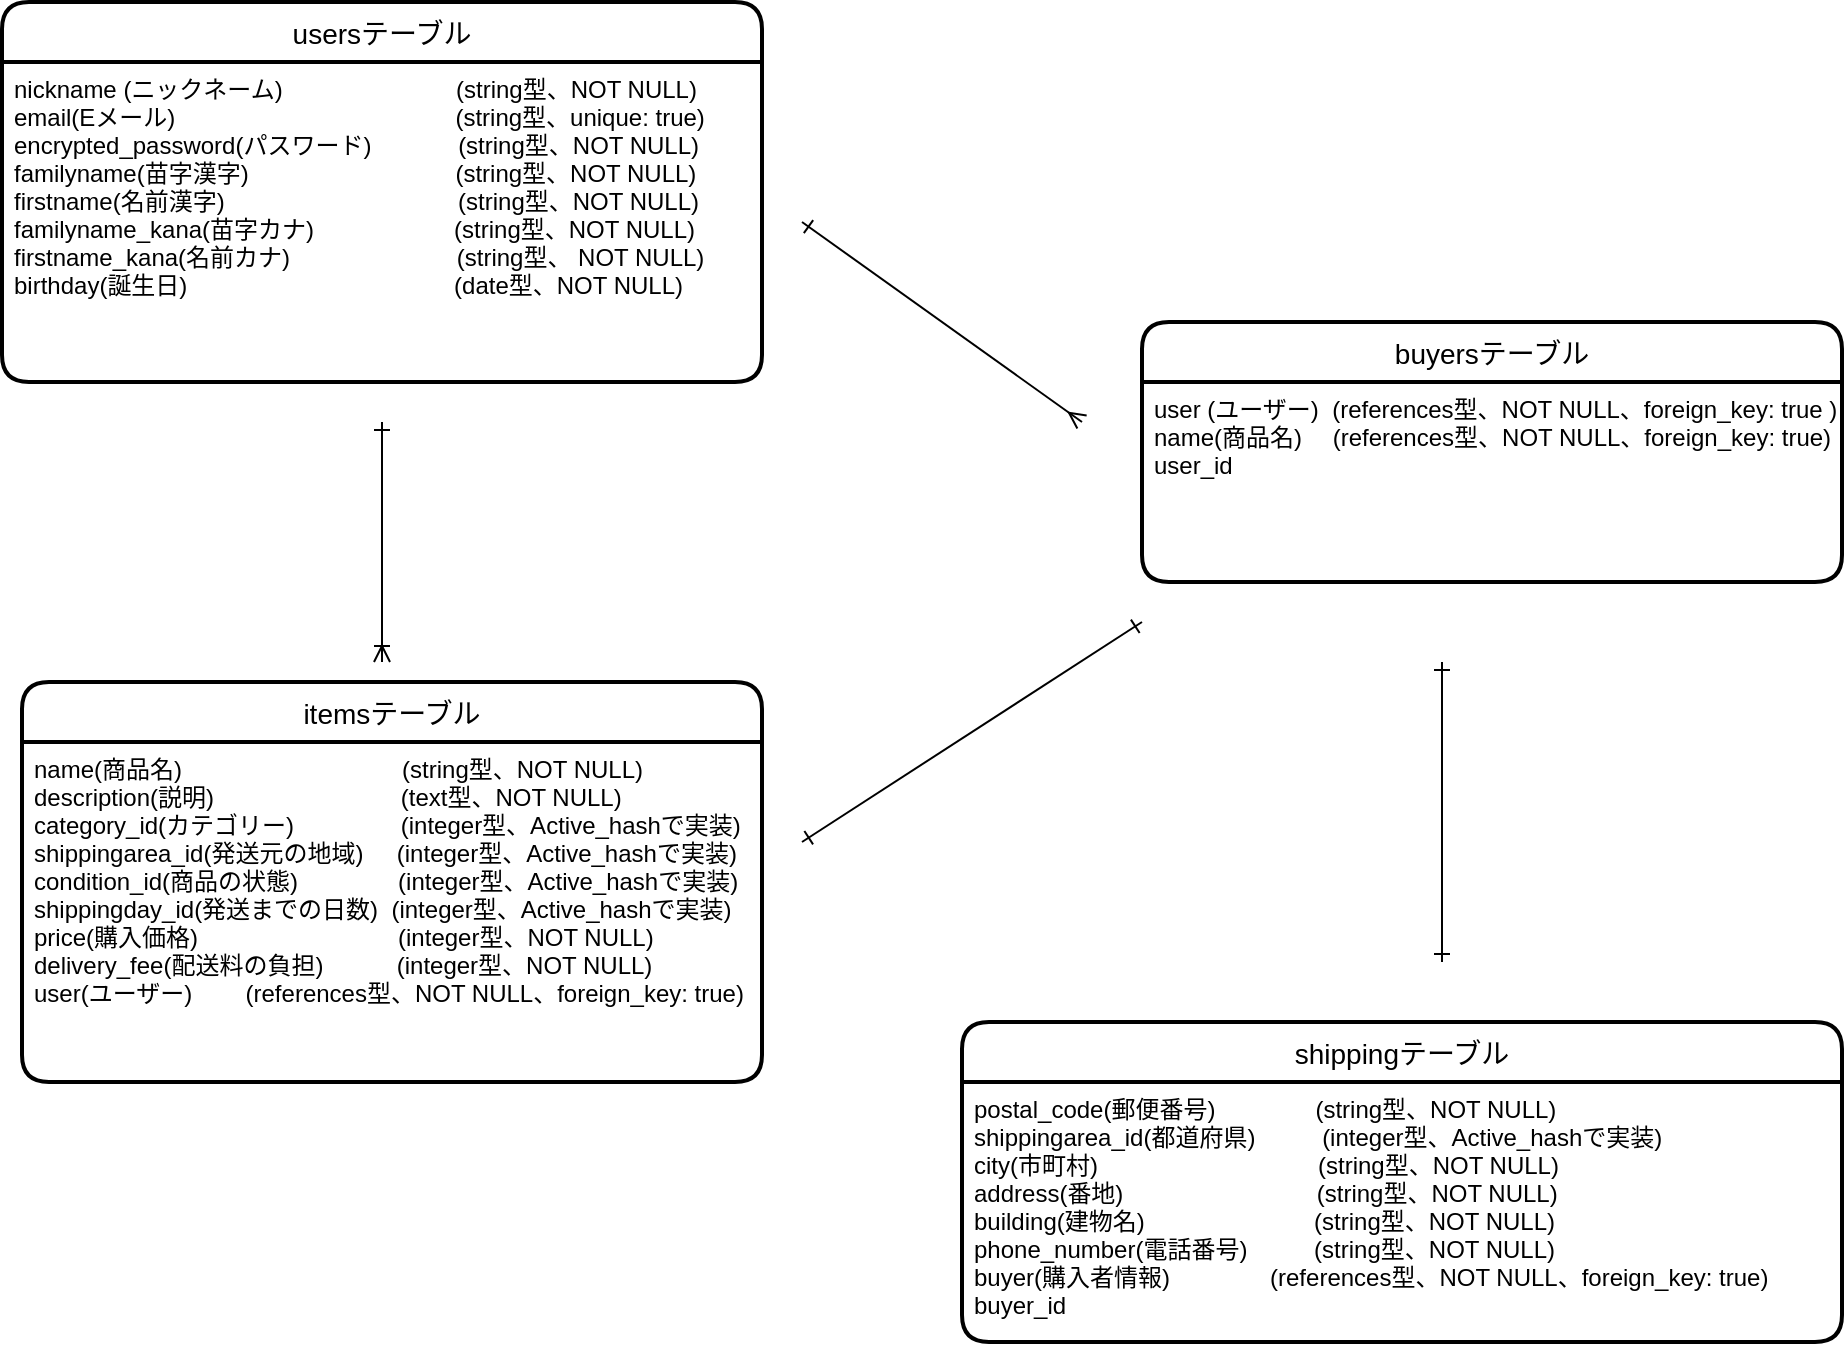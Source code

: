 <mxfile version="14.2.4" type="embed">
    <diagram id="60UPEPc2DFj4A5JT7lhN" name="ページ1">
        <mxGraphModel dx="1074" dy="706" grid="1" gridSize="10" guides="1" tooltips="1" connect="1" arrows="1" fold="1" page="1" pageScale="1" pageWidth="850" pageHeight="1100" math="0" shadow="0">
            <root>
                <mxCell id="0"/>
                <mxCell id="1" parent="0"/>
                <mxCell id="18" value="usersテーブル" style="swimlane;childLayout=stackLayout;horizontal=1;startSize=30;horizontalStack=0;rounded=1;fontSize=14;fontStyle=0;strokeWidth=2;resizeParent=0;resizeLast=1;shadow=0;dashed=0;align=center;" vertex="1" parent="1">
                    <mxGeometry x="40" y="10" width="380" height="190" as="geometry"/>
                </mxCell>
                <mxCell id="19" value="nickname (ニックネーム)                          (string型、NOT NULL)&#10;email(Eメール)                                          (string型、unique: true)&#10;encrypted_password(パスワード)             (string型、NOT NULL)&#10;familyname(苗字漢字)                               (string型、NOT NULL)&#10;firstname(名前漢字)                                   (string型、NOT NULL)&#10;familyname_kana(苗字カナ)                     (string型、NOT NULL)&#10;firstname_kana(名前カナ)                         (string型、 NOT NULL)&#10;birthday(誕生日)                                        (date型、NOT NULL)&#10;" style="align=left;strokeColor=none;fillColor=none;spacingLeft=4;fontSize=12;verticalAlign=top;resizable=0;rotatable=0;part=1;" vertex="1" parent="18">
                    <mxGeometry y="30" width="380" height="160" as="geometry"/>
                </mxCell>
                <mxCell id="22" value="itemsテーブル" style="swimlane;childLayout=stackLayout;horizontal=1;startSize=30;horizontalStack=0;rounded=1;fontSize=14;fontStyle=0;strokeWidth=2;resizeParent=0;resizeLast=1;shadow=0;dashed=0;align=center;" vertex="1" parent="1">
                    <mxGeometry x="50" y="350" width="370" height="200" as="geometry"/>
                </mxCell>
                <mxCell id="23" value="name(商品名)                                 (string型、NOT NULL)&#10;description(説明)                            (text型、NOT NULL) &#10;category_id(カテゴリー)                (integer型、Active_hashで実装)&#10;shippingarea_id(発送元の地域)     (integer型、Active_hashで実装)&#10;condition_id(商品の状態)               (integer型、Active_hashで実装)&#10;shippingday_id(発送までの日数)  (integer型、Active_hashで実装)&#10;price(購入価格)                              (integer型、NOT NULL)&#10;delivery_fee(配送料の負担)           (integer型、NOT NULL)&#10;user(ユーザー)        (references型、NOT NULL、foreign_key: true)&#10;" style="align=left;strokeColor=none;fillColor=none;spacingLeft=4;fontSize=12;verticalAlign=top;resizable=0;rotatable=0;part=1;" vertex="1" parent="22">
                    <mxGeometry y="30" width="370" height="170" as="geometry"/>
                </mxCell>
                <mxCell id="24" value="shippingテーブル" style="swimlane;childLayout=stackLayout;horizontal=1;startSize=30;horizontalStack=0;rounded=1;fontSize=14;fontStyle=0;strokeWidth=2;resizeParent=0;resizeLast=1;shadow=0;dashed=0;align=center;" vertex="1" parent="1">
                    <mxGeometry x="520" y="520" width="440" height="160" as="geometry"/>
                </mxCell>
                <mxCell id="25" value="postal_code(郵便番号)               (string型、NOT NULL)&#10;shippingarea_id(都道府県)          (integer型、Active_hashで実装)&#10;city(市町村)                                 (string型、NOT NULL)&#10;address(番地)                             (string型、NOT NULL)&#10;building(建物名)          　　　　 (string型、NOT NULL)&#10;phone_number(電話番号)          (string型、NOT NULL)&#10;buyer(購入者情報)               (references型、NOT NULL、foreign_key: true)&#10;buyer_id&#10;" style="align=left;strokeColor=none;fillColor=none;spacingLeft=4;fontSize=12;verticalAlign=top;resizable=0;rotatable=0;part=1;" vertex="1" parent="24">
                    <mxGeometry y="30" width="440" height="130" as="geometry"/>
                </mxCell>
                <mxCell id="51" style="edgeStyle=none;rounded=0;orthogonalLoop=1;jettySize=auto;html=1;startArrow=ERone;startFill=0;endArrow=ERone;endFill=0;" edge="1" parent="1">
                    <mxGeometry relative="1" as="geometry">
                        <mxPoint x="760" y="490" as="targetPoint"/>
                        <mxPoint x="760" y="340" as="sourcePoint"/>
                    </mxGeometry>
                </mxCell>
                <mxCell id="39" value="buyersテーブル" style="swimlane;childLayout=stackLayout;horizontal=1;startSize=30;horizontalStack=0;rounded=1;fontSize=14;fontStyle=0;strokeWidth=2;resizeParent=0;resizeLast=1;shadow=0;dashed=0;align=center;" vertex="1" parent="1">
                    <mxGeometry x="610" y="170" width="350" height="130" as="geometry"/>
                </mxCell>
                <mxCell id="40" value="user (ユーザー)  (references型、NOT NULL、foreign_key: true )&#10;name(商品名)　 (references型、NOT NULL、foreign_key: true)&#10;user_id&#10;" style="align=left;strokeColor=none;fillColor=none;spacingLeft=4;fontSize=12;verticalAlign=top;resizable=0;rotatable=0;part=1;" vertex="1" parent="39">
                    <mxGeometry y="30" width="350" height="100" as="geometry"/>
                </mxCell>
                <mxCell id="43" style="edgeStyle=orthogonalEdgeStyle;rounded=0;orthogonalLoop=1;jettySize=auto;html=1;endArrow=ERoneToMany;endFill=0;startArrow=ERone;startFill=0;" edge="1" parent="1">
                    <mxGeometry relative="1" as="geometry">
                        <mxPoint x="230" y="340" as="targetPoint"/>
                        <mxPoint x="230" y="220" as="sourcePoint"/>
                    </mxGeometry>
                </mxCell>
                <mxCell id="52" style="edgeStyle=none;rounded=0;orthogonalLoop=1;jettySize=auto;html=1;startArrow=ERone;startFill=0;endArrow=ERone;endFill=0;" edge="1" parent="1">
                    <mxGeometry relative="1" as="geometry">
                        <mxPoint x="610" y="320" as="targetPoint"/>
                        <mxPoint x="440" y="430" as="sourcePoint"/>
                    </mxGeometry>
                </mxCell>
                <mxCell id="53" style="rounded=0;orthogonalLoop=1;jettySize=auto;html=1;startArrow=ERmany;startFill=0;endArrow=ERone;endFill=0;" edge="1" parent="1">
                    <mxGeometry relative="1" as="geometry">
                        <mxPoint x="440" y="120" as="targetPoint"/>
                        <mxPoint x="580" y="220" as="sourcePoint"/>
                    </mxGeometry>
                </mxCell>
            </root>
        </mxGraphModel>
    </diagram>
</mxfile>